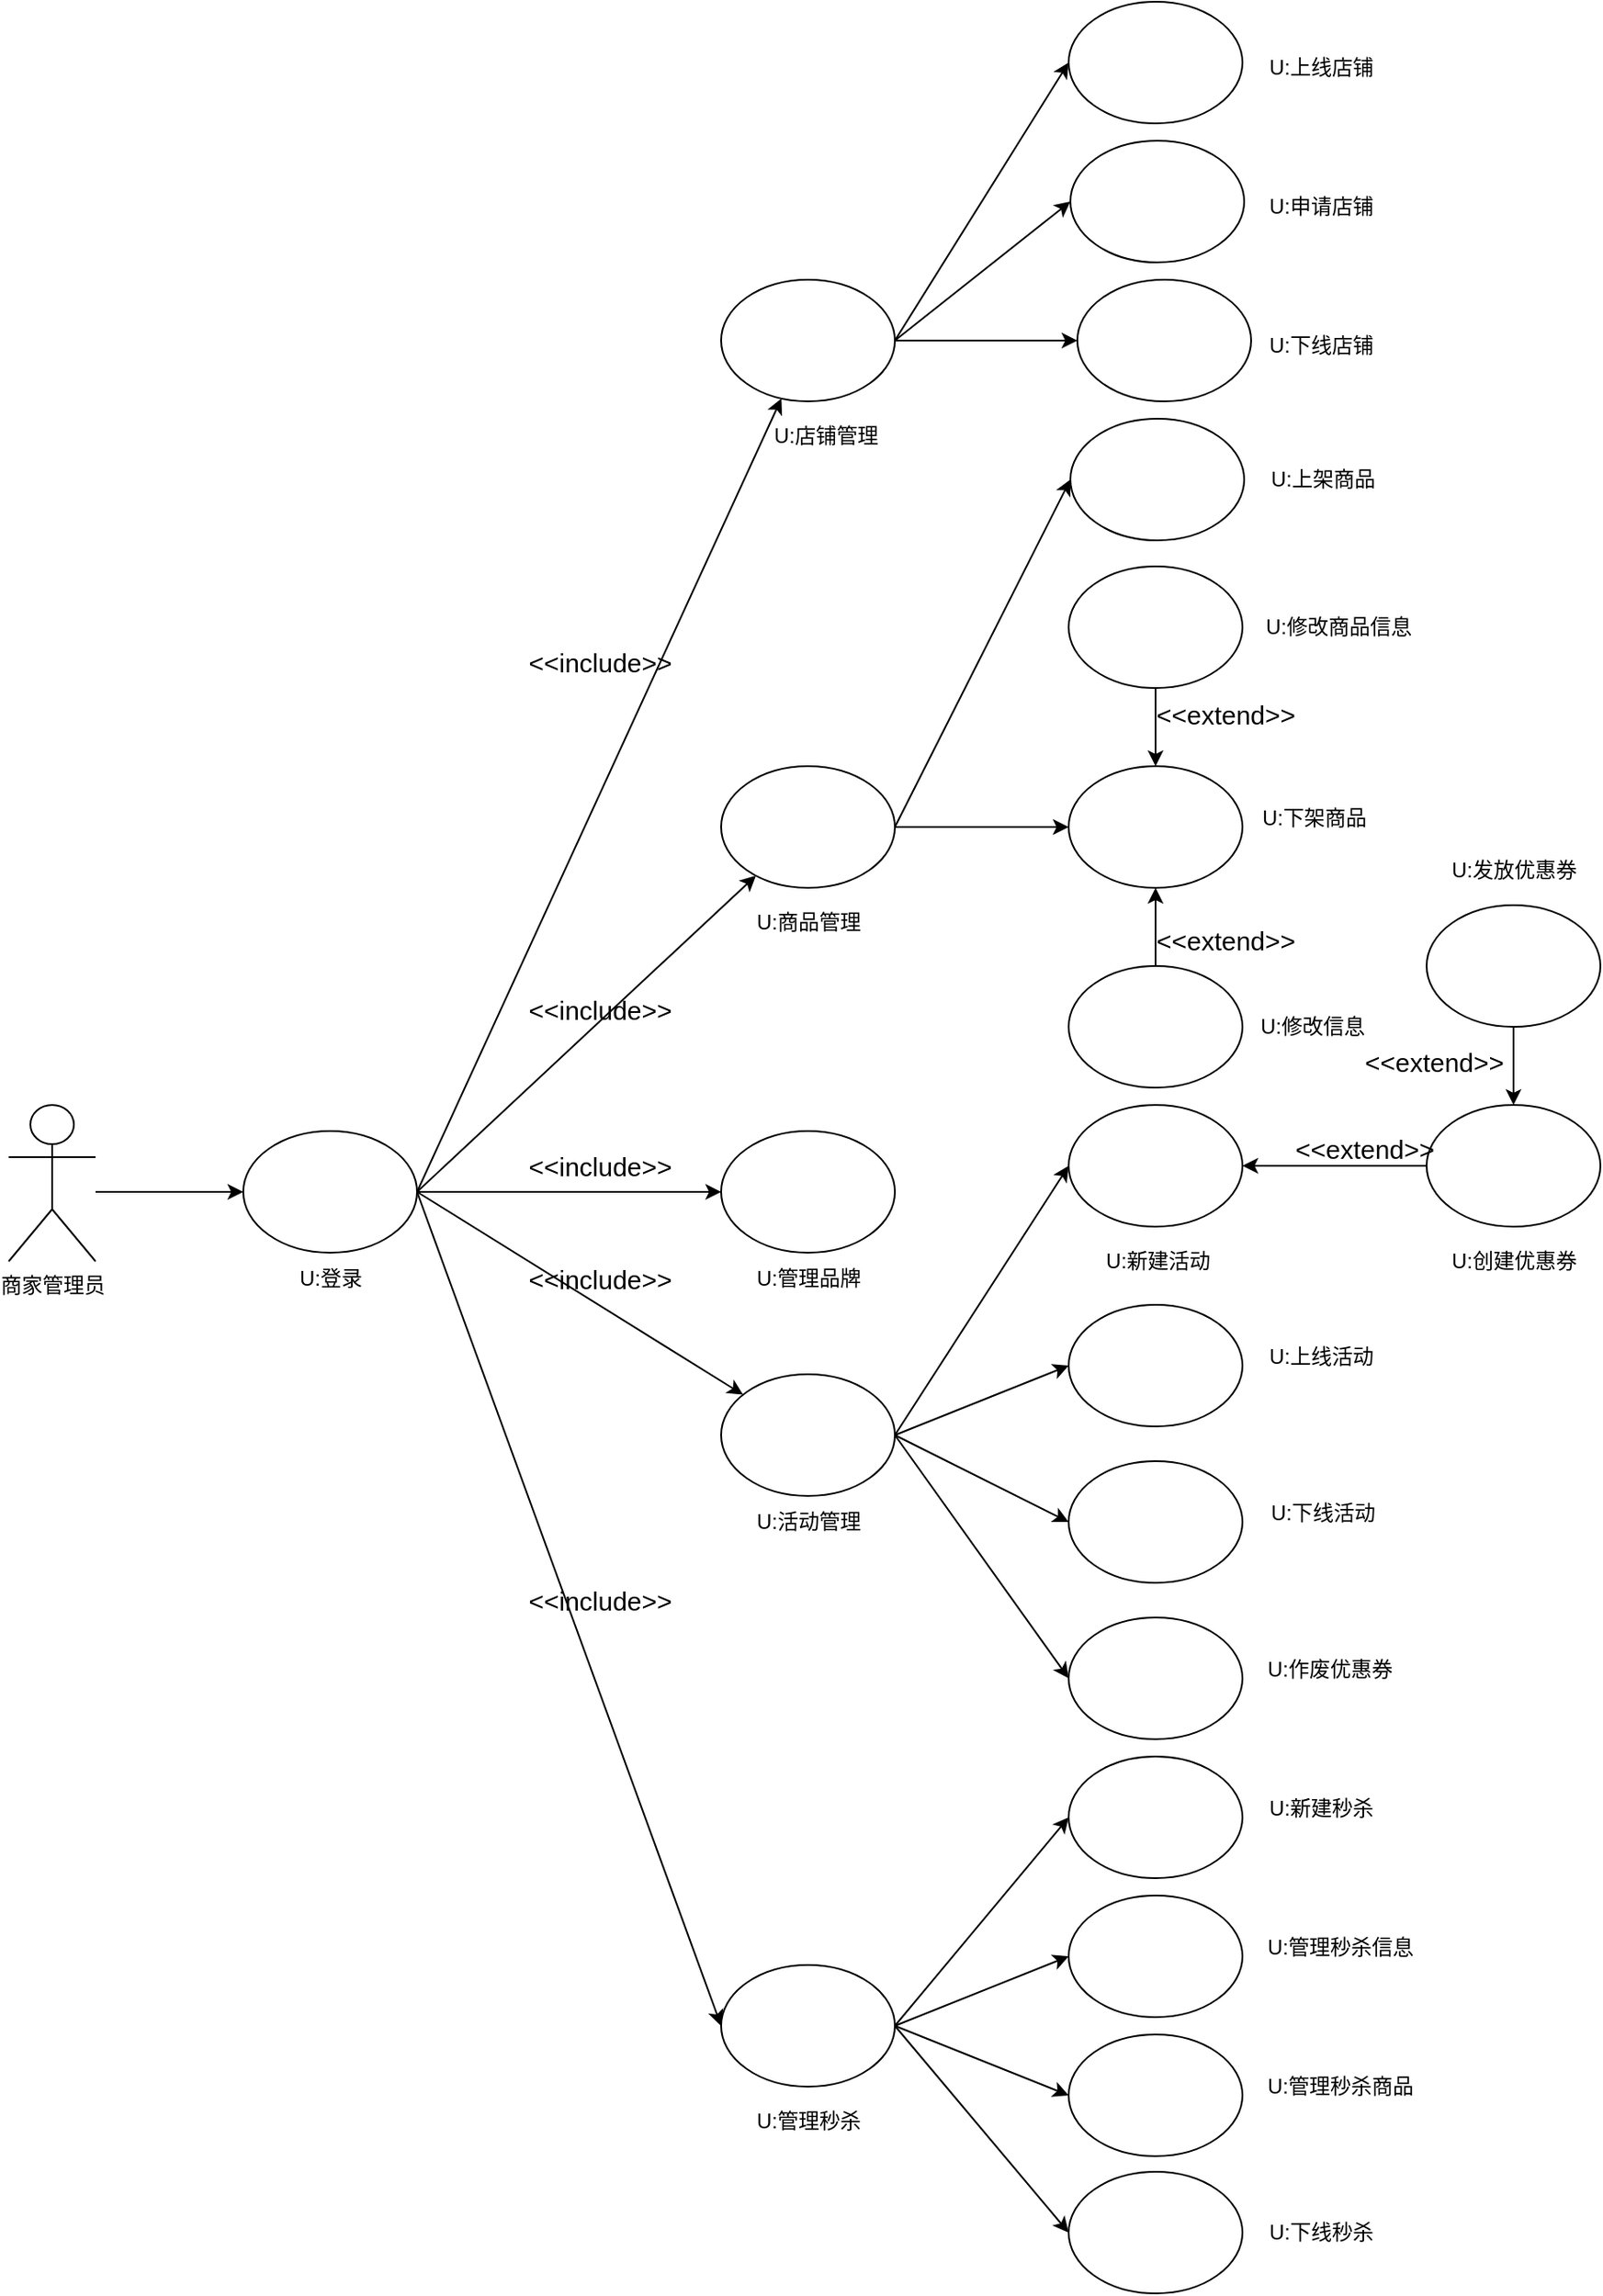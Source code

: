 <mxfile version="13.10.0" type="github">
  <diagram id="yHeF4_bzrxLTXPKwY5sZ" name="Page-1">
    <mxGraphModel dx="1376" dy="1923" grid="1" gridSize="10" guides="1" tooltips="1" connect="1" arrows="1" fold="1" page="1" pageScale="1" pageWidth="827" pageHeight="1169" math="0" shadow="0">
      <root>
        <mxCell id="0" />
        <mxCell id="1" parent="0" />
        <mxCell id="8tCWAQmAQTB_diqJKxat-1" value="商家管理员" style="shape=umlActor;verticalLabelPosition=bottom;verticalAlign=top;html=1;outlineConnect=0;" parent="1" vertex="1">
          <mxGeometry x="270" y="485" width="50" height="90" as="geometry" />
        </mxCell>
        <mxCell id="0iyVtUYct8NkVclycfW--6" style="edgeStyle=none;rounded=0;orthogonalLoop=1;jettySize=auto;html=1;entryX=1;entryY=0.5;entryDx=0;entryDy=0;startArrow=classic;startFill=1;endArrow=none;endFill=0;" parent="1" source="8tCWAQmAQTB_diqJKxat-30" target="d_4f9FTK0BvBkenBgBJO-35" edge="1">
          <mxGeometry relative="1" as="geometry" />
        </mxCell>
        <mxCell id="kDSBqB-Ltwl2de3J7nG--11" style="edgeStyle=none;rounded=0;orthogonalLoop=1;jettySize=auto;html=1;entryX=0;entryY=0.5;entryDx=0;entryDy=0;exitX=1;exitY=0.5;exitDx=0;exitDy=0;" parent="1" source="8tCWAQmAQTB_diqJKxat-30" target="kDSBqB-Ltwl2de3J7nG--9" edge="1">
          <mxGeometry relative="1" as="geometry" />
        </mxCell>
        <mxCell id="8tCWAQmAQTB_diqJKxat-30" value="" style="ellipse;whiteSpace=wrap;html=1;" parent="1" vertex="1">
          <mxGeometry x="680" y="290" width="100" height="70" as="geometry" />
        </mxCell>
        <mxCell id="0iyVtUYct8NkVclycfW--10" style="edgeStyle=none;rounded=0;orthogonalLoop=1;jettySize=auto;html=1;entryX=1;entryY=0.5;entryDx=0;entryDy=0;startArrow=classic;startFill=1;endArrow=none;endFill=0;" parent="1" source="8tCWAQmAQTB_diqJKxat-32" target="8tCWAQmAQTB_diqJKxat-30" edge="1">
          <mxGeometry relative="1" as="geometry" />
        </mxCell>
        <mxCell id="8tCWAQmAQTB_diqJKxat-32" value="" style="ellipse;whiteSpace=wrap;html=1;" parent="1" vertex="1">
          <mxGeometry x="880" y="290" width="100" height="70" as="geometry" />
        </mxCell>
        <mxCell id="0iyVtUYct8NkVclycfW--27" style="edgeStyle=none;rounded=0;orthogonalLoop=1;jettySize=auto;html=1;entryX=0.5;entryY=1;entryDx=0;entryDy=0;startArrow=classic;startFill=1;endArrow=none;endFill=0;" parent="1" source="8tCWAQmAQTB_diqJKxat-33" target="8tCWAQmAQTB_diqJKxat-34" edge="1">
          <mxGeometry relative="1" as="geometry" />
        </mxCell>
        <mxCell id="8tCWAQmAQTB_diqJKxat-33" value="" style="ellipse;whiteSpace=wrap;html=1;" parent="1" vertex="1">
          <mxGeometry x="1086" y="485" width="100" height="70" as="geometry" />
        </mxCell>
        <mxCell id="8tCWAQmAQTB_diqJKxat-34" value="" style="ellipse;whiteSpace=wrap;html=1;" parent="1" vertex="1">
          <mxGeometry x="1086" y="370" width="100" height="70" as="geometry" />
        </mxCell>
        <mxCell id="0iyVtUYct8NkVclycfW--25" style="edgeStyle=none;rounded=0;orthogonalLoop=1;jettySize=auto;html=1;entryX=0;entryY=0.5;entryDx=0;entryDy=0;startArrow=classic;startFill=1;endArrow=none;endFill=0;exitX=1;exitY=0.5;exitDx=0;exitDy=0;" parent="1" source="kDSBqB-Ltwl2de3J7nG--3" target="8tCWAQmAQTB_diqJKxat-33" edge="1">
          <mxGeometry relative="1" as="geometry" />
        </mxCell>
        <mxCell id="0iyVtUYct8NkVclycfW--3" style="edgeStyle=none;rounded=0;orthogonalLoop=1;jettySize=auto;html=1;entryX=1;entryY=0.5;entryDx=0;entryDy=0;startArrow=classic;startFill=1;endArrow=none;endFill=0;" parent="1" source="8tCWAQmAQTB_diqJKxat-37" target="d_4f9FTK0BvBkenBgBJO-35" edge="1">
          <mxGeometry relative="1" as="geometry" />
        </mxCell>
        <mxCell id="kDSBqB-Ltwl2de3J7nG--26" style="edgeStyle=none;rounded=0;orthogonalLoop=1;jettySize=auto;html=1;entryX=0;entryY=0.5;entryDx=0;entryDy=0;" parent="1" source="8tCWAQmAQTB_diqJKxat-37" target="kDSBqB-Ltwl2de3J7nG--27" edge="1">
          <mxGeometry relative="1" as="geometry">
            <mxPoint x="960" y="-25" as="targetPoint" />
          </mxGeometry>
        </mxCell>
        <mxCell id="a2uVsGuTvJ00NX3aMb6Z-6" style="rounded=0;orthogonalLoop=1;jettySize=auto;html=1;entryX=0;entryY=0.5;entryDx=0;entryDy=0;exitX=1;exitY=0.5;exitDx=0;exitDy=0;" parent="1" source="8tCWAQmAQTB_diqJKxat-37" target="a2uVsGuTvJ00NX3aMb6Z-4" edge="1">
          <mxGeometry relative="1" as="geometry" />
        </mxCell>
        <mxCell id="qSEB3GCGH5MCKrqfFg0q-4" style="rounded=0;orthogonalLoop=1;jettySize=auto;html=1;entryX=0;entryY=0.5;entryDx=0;entryDy=0;exitX=1;exitY=0.5;exitDx=0;exitDy=0;" edge="1" parent="1" source="8tCWAQmAQTB_diqJKxat-37" target="qSEB3GCGH5MCKrqfFg0q-2">
          <mxGeometry relative="1" as="geometry" />
        </mxCell>
        <mxCell id="8tCWAQmAQTB_diqJKxat-37" value="" style="ellipse;whiteSpace=wrap;html=1;" parent="1" vertex="1">
          <mxGeometry x="680" y="10" width="100" height="70" as="geometry" />
        </mxCell>
        <mxCell id="0iyVtUYct8NkVclycfW--4" style="edgeStyle=none;rounded=0;orthogonalLoop=1;jettySize=auto;html=1;startArrow=classic;startFill=1;endArrow=none;endFill=0;entryX=1;entryY=0.5;entryDx=0;entryDy=0;" parent="1" source="8tCWAQmAQTB_diqJKxat-55" target="d_4f9FTK0BvBkenBgBJO-35" edge="1">
          <mxGeometry relative="1" as="geometry">
            <mxPoint x="510" y="530" as="targetPoint" />
          </mxGeometry>
        </mxCell>
        <mxCell id="8tCWAQmAQTB_diqJKxat-55" value="" style="ellipse;whiteSpace=wrap;html=1;" parent="1" vertex="1">
          <mxGeometry x="680" y="500" width="100" height="70" as="geometry" />
        </mxCell>
        <mxCell id="0iyVtUYct8NkVclycfW--29" style="edgeStyle=none;rounded=0;orthogonalLoop=1;jettySize=auto;html=1;startArrow=classic;startFill=1;endArrow=none;endFill=0;entryX=1;entryY=0.5;entryDx=0;entryDy=0;exitX=0;exitY=0.5;exitDx=0;exitDy=0;" parent="1" source="abcYgRZNAxs5nldRiDmo-28" target="-ngcEvS2TAoL2F-mUe07-18" edge="1">
          <mxGeometry relative="1" as="geometry">
            <mxPoint x="400" y="490" as="targetPoint" />
          </mxGeometry>
        </mxCell>
        <mxCell id="abcYgRZNAxs5nldRiDmo-28" value="" style="ellipse;whiteSpace=wrap;html=1;" parent="1" vertex="1">
          <mxGeometry x="880" y="780" width="100" height="70" as="geometry" />
        </mxCell>
        <mxCell id="a2uVsGuTvJ00NX3aMb6Z-1" style="edgeStyle=orthogonalEdgeStyle;rounded=0;orthogonalLoop=1;jettySize=auto;html=1;" parent="1" source="abcYgRZNAxs5nldRiDmo-33" target="8tCWAQmAQTB_diqJKxat-32" edge="1">
          <mxGeometry relative="1" as="geometry" />
        </mxCell>
        <mxCell id="abcYgRZNAxs5nldRiDmo-33" value="" style="ellipse;whiteSpace=wrap;html=1;" parent="1" vertex="1">
          <mxGeometry x="880" y="175" width="100" height="70" as="geometry" />
        </mxCell>
        <mxCell id="0iyVtUYct8NkVclycfW--2" style="edgeStyle=none;rounded=0;orthogonalLoop=1;jettySize=auto;html=1;startArrow=classic;startFill=1;endArrow=none;endFill=0;" parent="1" source="d_4f9FTK0BvBkenBgBJO-35" edge="1">
          <mxGeometry relative="1" as="geometry">
            <mxPoint x="320" y="535" as="targetPoint" />
          </mxGeometry>
        </mxCell>
        <mxCell id="qSEB3GCGH5MCKrqfFg0q-17" style="edgeStyle=none;rounded=0;orthogonalLoop=1;jettySize=auto;html=1;entryX=0;entryY=0.5;entryDx=0;entryDy=0;exitX=1;exitY=0.5;exitDx=0;exitDy=0;" edge="1" parent="1" source="d_4f9FTK0BvBkenBgBJO-35" target="qSEB3GCGH5MCKrqfFg0q-16">
          <mxGeometry relative="1" as="geometry" />
        </mxCell>
        <mxCell id="d_4f9FTK0BvBkenBgBJO-35" value="" style="ellipse;whiteSpace=wrap;html=1;" parent="1" vertex="1">
          <mxGeometry x="405" y="500" width="100" height="70" as="geometry" />
        </mxCell>
        <mxCell id="d_4f9FTK0BvBkenBgBJO-105" value="&lt;font style=&quot;font-size: 15px&quot;&gt;&amp;lt;&amp;lt;include&amp;gt;&amp;gt;&lt;/font&gt;" style="text;html=1;align=center;verticalAlign=middle;resizable=0;points=[];autosize=1;" parent="1" vertex="1">
          <mxGeometry x="560" y="575" width="100" height="20" as="geometry" />
        </mxCell>
        <mxCell id="d_4f9FTK0BvBkenBgBJO-122" value="&lt;span&gt;U:下线&lt;/span&gt;&lt;span&gt;店铺&lt;/span&gt;&lt;span&gt;&lt;br&gt;&lt;br&gt;&lt;/span&gt;" style="text;html=1;align=center;verticalAlign=middle;resizable=0;points=[];autosize=1;" parent="1" vertex="1">
          <mxGeometry x="985" y="40" width="80" height="30" as="geometry" />
        </mxCell>
        <mxCell id="d_4f9FTK0BvBkenBgBJO-123" value="&lt;span&gt;U:&lt;/span&gt;&lt;span&gt;商品管理&lt;/span&gt;" style="text;html=1;align=center;verticalAlign=middle;resizable=0;points=[];autosize=1;" parent="1" vertex="1">
          <mxGeometry x="690" y="370" width="80" height="20" as="geometry" />
        </mxCell>
        <mxCell id="d_4f9FTK0BvBkenBgBJO-126" value="&lt;span&gt;U:&lt;/span&gt;&lt;span&gt;修改商品信息&lt;/span&gt;" style="text;html=1;align=center;verticalAlign=middle;resizable=0;points=[];autosize=1;" parent="1" vertex="1">
          <mxGeometry x="985" y="200" width="100" height="20" as="geometry" />
        </mxCell>
        <mxCell id="d_4f9FTK0BvBkenBgBJO-127" value="&lt;span&gt;U:&lt;/span&gt;&lt;span&gt;下架商品&lt;/span&gt;" style="text;html=1;align=center;verticalAlign=middle;resizable=0;points=[];autosize=1;" parent="1" vertex="1">
          <mxGeometry x="981" y="310" width="80" height="20" as="geometry" />
        </mxCell>
        <mxCell id="d_4f9FTK0BvBkenBgBJO-128" value="&lt;span&gt;U:登录&lt;/span&gt;" style="text;html=1;align=center;verticalAlign=middle;resizable=0;points=[];autosize=1;" parent="1" vertex="1">
          <mxGeometry x="430" y="575" width="50" height="20" as="geometry" />
        </mxCell>
        <mxCell id="d_4f9FTK0BvBkenBgBJO-133" value="&lt;span&gt;U:&lt;/span&gt;&lt;span&gt;发放优惠券&lt;/span&gt;" style="text;html=1;align=center;verticalAlign=middle;resizable=0;points=[];autosize=1;" parent="1" vertex="1">
          <mxGeometry x="1091" y="340" width="90" height="20" as="geometry" />
        </mxCell>
        <mxCell id="d_4f9FTK0BvBkenBgBJO-136" value="&lt;span&gt;U:&lt;/span&gt;&lt;span&gt;作废优惠券&lt;/span&gt;" style="text;html=1;align=center;verticalAlign=middle;resizable=0;points=[];autosize=1;" parent="1" vertex="1">
          <mxGeometry x="985" y="800" width="90" height="20" as="geometry" />
        </mxCell>
        <mxCell id="d_4f9FTK0BvBkenBgBJO-137" value="&lt;span&gt;U:&lt;/span&gt;&lt;span&gt;创建优惠券&lt;/span&gt;" style="text;html=1;align=center;verticalAlign=middle;resizable=0;points=[];autosize=1;" parent="1" vertex="1">
          <mxGeometry x="1091" y="565" width="90" height="20" as="geometry" />
        </mxCell>
        <mxCell id="d_4f9FTK0BvBkenBgBJO-164" value="&lt;font style=&quot;font-size: 15px&quot;&gt;&amp;lt;&amp;lt;extend&amp;gt;&amp;gt;&lt;/font&gt;" style="text;html=1;align=center;verticalAlign=middle;resizable=0;points=[];autosize=1;" parent="1" vertex="1">
          <mxGeometry x="1000" y="500" width="100" height="20" as="geometry" />
        </mxCell>
        <mxCell id="0iyVtUYct8NkVclycfW--11" value="&lt;font style=&quot;font-size: 15px&quot;&gt;&amp;lt;&amp;lt;include&amp;gt;&amp;gt;&lt;/font&gt;" style="text;html=1;align=center;verticalAlign=middle;resizable=0;points=[];autosize=1;" parent="1" vertex="1">
          <mxGeometry x="560" y="510" width="100" height="20" as="geometry" />
        </mxCell>
        <mxCell id="0iyVtUYct8NkVclycfW--20" value="&lt;font style=&quot;font-size: 15px&quot;&gt;&amp;lt;&amp;lt;include&amp;gt;&amp;gt;&lt;/font&gt;" style="text;html=1;align=center;verticalAlign=middle;resizable=0;points=[];autosize=1;" parent="1" vertex="1">
          <mxGeometry x="560" y="220" width="100" height="20" as="geometry" />
        </mxCell>
        <mxCell id="0iyVtUYct8NkVclycfW--28" value="&lt;font style=&quot;font-size: 15px&quot;&gt;&amp;lt;&amp;lt;extend&amp;gt;&amp;gt;&lt;/font&gt;" style="text;html=1;align=center;verticalAlign=middle;resizable=0;points=[];autosize=1;" parent="1" vertex="1">
          <mxGeometry x="1040" y="450" width="100" height="20" as="geometry" />
        </mxCell>
        <mxCell id="0iyVtUYct8NkVclycfW--30" value="&lt;font style=&quot;font-size: 15px&quot;&gt;&amp;lt;&amp;lt;include&amp;gt;&amp;gt;&lt;/font&gt;" style="text;html=1;align=center;verticalAlign=middle;resizable=0;points=[];autosize=1;" parent="1" vertex="1">
          <mxGeometry x="560" y="420" width="100" height="20" as="geometry" />
        </mxCell>
        <mxCell id="-ngcEvS2TAoL2F-mUe07-19" style="edgeStyle=none;rounded=0;orthogonalLoop=1;jettySize=auto;html=1;startArrow=classic;startFill=1;endArrow=none;endFill=0;entryX=1;entryY=0.5;entryDx=0;entryDy=0;" parent="1" source="-ngcEvS2TAoL2F-mUe07-18" target="d_4f9FTK0BvBkenBgBJO-35" edge="1">
          <mxGeometry relative="1" as="geometry">
            <mxPoint x="510" y="540" as="targetPoint" />
          </mxGeometry>
        </mxCell>
        <mxCell id="kDSBqB-Ltwl2de3J7nG--2" style="rounded=0;orthogonalLoop=1;jettySize=auto;html=1;entryX=0;entryY=0.5;entryDx=0;entryDy=0;exitX=1;exitY=0.5;exitDx=0;exitDy=0;" parent="1" source="-ngcEvS2TAoL2F-mUe07-18" target="kDSBqB-Ltwl2de3J7nG--3" edge="1">
          <mxGeometry relative="1" as="geometry">
            <mxPoint x="1070" y="460" as="targetPoint" />
          </mxGeometry>
        </mxCell>
        <mxCell id="kDSBqB-Ltwl2de3J7nG--6" style="edgeStyle=none;rounded=0;orthogonalLoop=1;jettySize=auto;html=1;entryX=0;entryY=0.5;entryDx=0;entryDy=0;exitX=1;exitY=0.5;exitDx=0;exitDy=0;" parent="1" source="-ngcEvS2TAoL2F-mUe07-18" target="kDSBqB-Ltwl2de3J7nG--7" edge="1">
          <mxGeometry relative="1" as="geometry">
            <mxPoint x="920" y="680" as="targetPoint" />
          </mxGeometry>
        </mxCell>
        <mxCell id="qSEB3GCGH5MCKrqfFg0q-15" style="edgeStyle=none;rounded=0;orthogonalLoop=1;jettySize=auto;html=1;entryX=0;entryY=0.5;entryDx=0;entryDy=0;exitX=1;exitY=0.5;exitDx=0;exitDy=0;" edge="1" parent="1" source="-ngcEvS2TAoL2F-mUe07-18" target="qSEB3GCGH5MCKrqfFg0q-11">
          <mxGeometry relative="1" as="geometry" />
        </mxCell>
        <mxCell id="-ngcEvS2TAoL2F-mUe07-18" value="" style="ellipse;whiteSpace=wrap;html=1;" parent="1" vertex="1">
          <mxGeometry x="680" y="640" width="100" height="70" as="geometry" />
        </mxCell>
        <mxCell id="-ngcEvS2TAoL2F-mUe07-21" value="&lt;span&gt;U:&lt;/span&gt;&lt;span&gt;活动管理&lt;/span&gt;" style="text;html=1;align=center;verticalAlign=middle;resizable=0;points=[];autosize=1;" parent="1" vertex="1">
          <mxGeometry x="690" y="715" width="80" height="20" as="geometry" />
        </mxCell>
        <mxCell id="kDSBqB-Ltwl2de3J7nG--3" value="" style="ellipse;whiteSpace=wrap;html=1;" parent="1" vertex="1">
          <mxGeometry x="880" y="485" width="100" height="70" as="geometry" />
        </mxCell>
        <mxCell id="kDSBqB-Ltwl2de3J7nG--4" value="&lt;span&gt;U:新建&lt;/span&gt;&lt;span&gt;活动&lt;/span&gt;" style="text;html=1;align=center;verticalAlign=middle;resizable=0;points=[];autosize=1;" parent="1" vertex="1">
          <mxGeometry x="891" y="565" width="80" height="20" as="geometry" />
        </mxCell>
        <mxCell id="kDSBqB-Ltwl2de3J7nG--7" value="" style="ellipse;whiteSpace=wrap;html=1;" parent="1" vertex="1">
          <mxGeometry x="880" y="690" width="100" height="70" as="geometry" />
        </mxCell>
        <mxCell id="kDSBqB-Ltwl2de3J7nG--8" value="&lt;span&gt;U:下线&lt;/span&gt;&lt;span&gt;活动&lt;/span&gt;" style="text;html=1;align=center;verticalAlign=middle;resizable=0;points=[];autosize=1;" parent="1" vertex="1">
          <mxGeometry x="986" y="710" width="80" height="20" as="geometry" />
        </mxCell>
        <mxCell id="kDSBqB-Ltwl2de3J7nG--9" value="" style="ellipse;whiteSpace=wrap;html=1;" parent="1" vertex="1">
          <mxGeometry x="881" y="90" width="100" height="70" as="geometry" />
        </mxCell>
        <mxCell id="kDSBqB-Ltwl2de3J7nG--12" value="&lt;span&gt;U:上&lt;/span&gt;&lt;span&gt;架商品&lt;/span&gt;" style="text;html=1;align=center;verticalAlign=middle;resizable=0;points=[];autosize=1;" parent="1" vertex="1">
          <mxGeometry x="986" y="115" width="80" height="20" as="geometry" />
        </mxCell>
        <mxCell id="kDSBqB-Ltwl2de3J7nG--17" value="&lt;span&gt;U:管理&lt;/span&gt;&lt;span&gt;品牌&lt;/span&gt;" style="text;html=1;align=center;verticalAlign=middle;resizable=0;points=[];autosize=1;" parent="1" vertex="1">
          <mxGeometry x="690" y="575" width="80" height="20" as="geometry" />
        </mxCell>
        <mxCell id="kDSBqB-Ltwl2de3J7nG--27" value="" style="ellipse;whiteSpace=wrap;html=1;" parent="1" vertex="1">
          <mxGeometry x="885" y="10" width="100" height="70" as="geometry" />
        </mxCell>
        <mxCell id="kDSBqB-Ltwl2de3J7nG--28" value="&lt;span&gt;U:店铺&lt;/span&gt;&lt;span&gt;管理&lt;/span&gt;" style="text;html=1;align=center;verticalAlign=middle;resizable=0;points=[];autosize=1;" parent="1" vertex="1">
          <mxGeometry x="700" y="90" width="80" height="20" as="geometry" />
        </mxCell>
        <mxCell id="a2uVsGuTvJ00NX3aMb6Z-2" value="&lt;font style=&quot;font-size: 15px&quot;&gt;&amp;lt;&amp;lt;extend&amp;gt;&amp;gt;&lt;/font&gt;" style="text;html=1;align=center;verticalAlign=middle;resizable=0;points=[];autosize=1;" parent="1" vertex="1">
          <mxGeometry x="920" y="250" width="100" height="20" as="geometry" />
        </mxCell>
        <mxCell id="a2uVsGuTvJ00NX3aMb6Z-4" value="" style="ellipse;whiteSpace=wrap;html=1;" parent="1" vertex="1">
          <mxGeometry x="881" y="-70" width="100" height="70" as="geometry" />
        </mxCell>
        <mxCell id="a2uVsGuTvJ00NX3aMb6Z-5" value="&lt;span&gt;U:申请&lt;/span&gt;&lt;span&gt;店铺&lt;/span&gt;&lt;span&gt;&lt;br&gt;&lt;br&gt;&lt;/span&gt;" style="text;html=1;align=center;verticalAlign=middle;resizable=0;points=[];autosize=1;" parent="1" vertex="1">
          <mxGeometry x="985" y="-40" width="80" height="30" as="geometry" />
        </mxCell>
        <mxCell id="qSEB3GCGH5MCKrqfFg0q-2" value="" style="ellipse;whiteSpace=wrap;html=1;" vertex="1" parent="1">
          <mxGeometry x="880" y="-150" width="100" height="70" as="geometry" />
        </mxCell>
        <mxCell id="qSEB3GCGH5MCKrqfFg0q-5" value="&lt;span&gt;U:上线&lt;/span&gt;&lt;span&gt;店铺&lt;/span&gt;&lt;span&gt;&lt;br&gt;&lt;br&gt;&lt;/span&gt;" style="text;html=1;align=center;verticalAlign=middle;resizable=0;points=[];autosize=1;" vertex="1" parent="1">
          <mxGeometry x="985" y="-120" width="80" height="30" as="geometry" />
        </mxCell>
        <mxCell id="qSEB3GCGH5MCKrqfFg0q-8" style="edgeStyle=none;rounded=0;orthogonalLoop=1;jettySize=auto;html=1;entryX=0.5;entryY=1;entryDx=0;entryDy=0;" edge="1" parent="1" source="qSEB3GCGH5MCKrqfFg0q-6" target="8tCWAQmAQTB_diqJKxat-32">
          <mxGeometry relative="1" as="geometry" />
        </mxCell>
        <mxCell id="qSEB3GCGH5MCKrqfFg0q-6" value="" style="ellipse;whiteSpace=wrap;html=1;" vertex="1" parent="1">
          <mxGeometry x="880" y="405" width="100" height="70" as="geometry" />
        </mxCell>
        <mxCell id="qSEB3GCGH5MCKrqfFg0q-7" value="&lt;span&gt;U:修改信息&lt;/span&gt;" style="text;html=1;align=center;verticalAlign=middle;resizable=0;points=[];autosize=1;" vertex="1" parent="1">
          <mxGeometry x="980" y="430" width="80" height="20" as="geometry" />
        </mxCell>
        <mxCell id="qSEB3GCGH5MCKrqfFg0q-9" value="&lt;font style=&quot;font-size: 15px&quot;&gt;&amp;lt;&amp;lt;extend&amp;gt;&amp;gt;&lt;/font&gt;" style="text;html=1;align=center;verticalAlign=middle;resizable=0;points=[];autosize=1;" vertex="1" parent="1">
          <mxGeometry x="920" y="380" width="100" height="20" as="geometry" />
        </mxCell>
        <mxCell id="qSEB3GCGH5MCKrqfFg0q-11" value="" style="ellipse;whiteSpace=wrap;html=1;" vertex="1" parent="1">
          <mxGeometry x="880" y="600" width="100" height="70" as="geometry" />
        </mxCell>
        <mxCell id="qSEB3GCGH5MCKrqfFg0q-12" value="&lt;span&gt;U:上线&lt;/span&gt;&lt;span&gt;活动&lt;/span&gt;" style="text;html=1;align=center;verticalAlign=middle;resizable=0;points=[];autosize=1;" vertex="1" parent="1">
          <mxGeometry x="985" y="620" width="80" height="20" as="geometry" />
        </mxCell>
        <mxCell id="qSEB3GCGH5MCKrqfFg0q-25" style="edgeStyle=none;rounded=0;orthogonalLoop=1;jettySize=auto;html=1;entryX=0;entryY=0.5;entryDx=0;entryDy=0;exitX=1;exitY=0.5;exitDx=0;exitDy=0;" edge="1" parent="1" source="qSEB3GCGH5MCKrqfFg0q-16" target="qSEB3GCGH5MCKrqfFg0q-21">
          <mxGeometry relative="1" as="geometry" />
        </mxCell>
        <mxCell id="qSEB3GCGH5MCKrqfFg0q-26" style="edgeStyle=none;rounded=0;orthogonalLoop=1;jettySize=auto;html=1;entryX=0;entryY=0.5;entryDx=0;entryDy=0;exitX=1;exitY=0.5;exitDx=0;exitDy=0;" edge="1" parent="1" source="qSEB3GCGH5MCKrqfFg0q-16" target="qSEB3GCGH5MCKrqfFg0q-22">
          <mxGeometry relative="1" as="geometry" />
        </mxCell>
        <mxCell id="qSEB3GCGH5MCKrqfFg0q-27" style="edgeStyle=none;rounded=0;orthogonalLoop=1;jettySize=auto;html=1;entryX=0;entryY=0.5;entryDx=0;entryDy=0;exitX=1;exitY=0.5;exitDx=0;exitDy=0;" edge="1" parent="1" source="qSEB3GCGH5MCKrqfFg0q-16" target="qSEB3GCGH5MCKrqfFg0q-23">
          <mxGeometry relative="1" as="geometry" />
        </mxCell>
        <mxCell id="qSEB3GCGH5MCKrqfFg0q-28" style="edgeStyle=none;rounded=0;orthogonalLoop=1;jettySize=auto;html=1;entryX=0;entryY=0.5;entryDx=0;entryDy=0;exitX=1;exitY=0.5;exitDx=0;exitDy=0;" edge="1" parent="1" source="qSEB3GCGH5MCKrqfFg0q-16" target="qSEB3GCGH5MCKrqfFg0q-24">
          <mxGeometry relative="1" as="geometry" />
        </mxCell>
        <mxCell id="qSEB3GCGH5MCKrqfFg0q-16" value="" style="ellipse;whiteSpace=wrap;html=1;" vertex="1" parent="1">
          <mxGeometry x="680" y="980" width="100" height="70" as="geometry" />
        </mxCell>
        <mxCell id="qSEB3GCGH5MCKrqfFg0q-18" value="&lt;font style=&quot;font-size: 15px&quot;&gt;&amp;lt;&amp;lt;include&amp;gt;&amp;gt;&lt;/font&gt;" style="text;html=1;align=center;verticalAlign=middle;resizable=0;points=[];autosize=1;" vertex="1" parent="1">
          <mxGeometry x="560" y="760" width="100" height="20" as="geometry" />
        </mxCell>
        <mxCell id="qSEB3GCGH5MCKrqfFg0q-19" value="&lt;span&gt;U:管理秒杀&lt;/span&gt;" style="text;html=1;align=center;verticalAlign=middle;resizable=0;points=[];autosize=1;" vertex="1" parent="1">
          <mxGeometry x="690" y="1060" width="80" height="20" as="geometry" />
        </mxCell>
        <mxCell id="qSEB3GCGH5MCKrqfFg0q-21" value="" style="ellipse;whiteSpace=wrap;html=1;" vertex="1" parent="1">
          <mxGeometry x="880" y="860" width="100" height="70" as="geometry" />
        </mxCell>
        <mxCell id="qSEB3GCGH5MCKrqfFg0q-22" value="" style="ellipse;whiteSpace=wrap;html=1;" vertex="1" parent="1">
          <mxGeometry x="880" y="940" width="100" height="70" as="geometry" />
        </mxCell>
        <mxCell id="qSEB3GCGH5MCKrqfFg0q-23" value="" style="ellipse;whiteSpace=wrap;html=1;" vertex="1" parent="1">
          <mxGeometry x="880" y="1020" width="100" height="70" as="geometry" />
        </mxCell>
        <mxCell id="qSEB3GCGH5MCKrqfFg0q-24" value="" style="ellipse;whiteSpace=wrap;html=1;" vertex="1" parent="1">
          <mxGeometry x="880" y="1099" width="100" height="70" as="geometry" />
        </mxCell>
        <mxCell id="qSEB3GCGH5MCKrqfFg0q-29" value="&lt;span&gt;U:&lt;/span&gt;&lt;span&gt;下线秒杀&lt;/span&gt;" style="text;html=1;align=center;verticalAlign=middle;resizable=0;points=[];autosize=1;" vertex="1" parent="1">
          <mxGeometry x="985" y="1124" width="80" height="20" as="geometry" />
        </mxCell>
        <mxCell id="qSEB3GCGH5MCKrqfFg0q-30" value="&lt;span&gt;U:&lt;/span&gt;&lt;span&gt;管理秒杀商品&lt;/span&gt;" style="text;html=1;align=center;verticalAlign=middle;resizable=0;points=[];autosize=1;" vertex="1" parent="1">
          <mxGeometry x="986" y="1040" width="100" height="20" as="geometry" />
        </mxCell>
        <mxCell id="qSEB3GCGH5MCKrqfFg0q-31" value="&lt;span&gt;U:&lt;/span&gt;&lt;span&gt;管理秒杀信息&lt;/span&gt;" style="text;html=1;align=center;verticalAlign=middle;resizable=0;points=[];autosize=1;" vertex="1" parent="1">
          <mxGeometry x="986" y="960" width="100" height="20" as="geometry" />
        </mxCell>
        <mxCell id="qSEB3GCGH5MCKrqfFg0q-32" value="&lt;span&gt;U:&lt;/span&gt;&lt;span&gt;新建秒杀&lt;/span&gt;" style="text;html=1;align=center;verticalAlign=middle;resizable=0;points=[];autosize=1;" vertex="1" parent="1">
          <mxGeometry x="985" y="880" width="80" height="20" as="geometry" />
        </mxCell>
      </root>
    </mxGraphModel>
  </diagram>
</mxfile>

